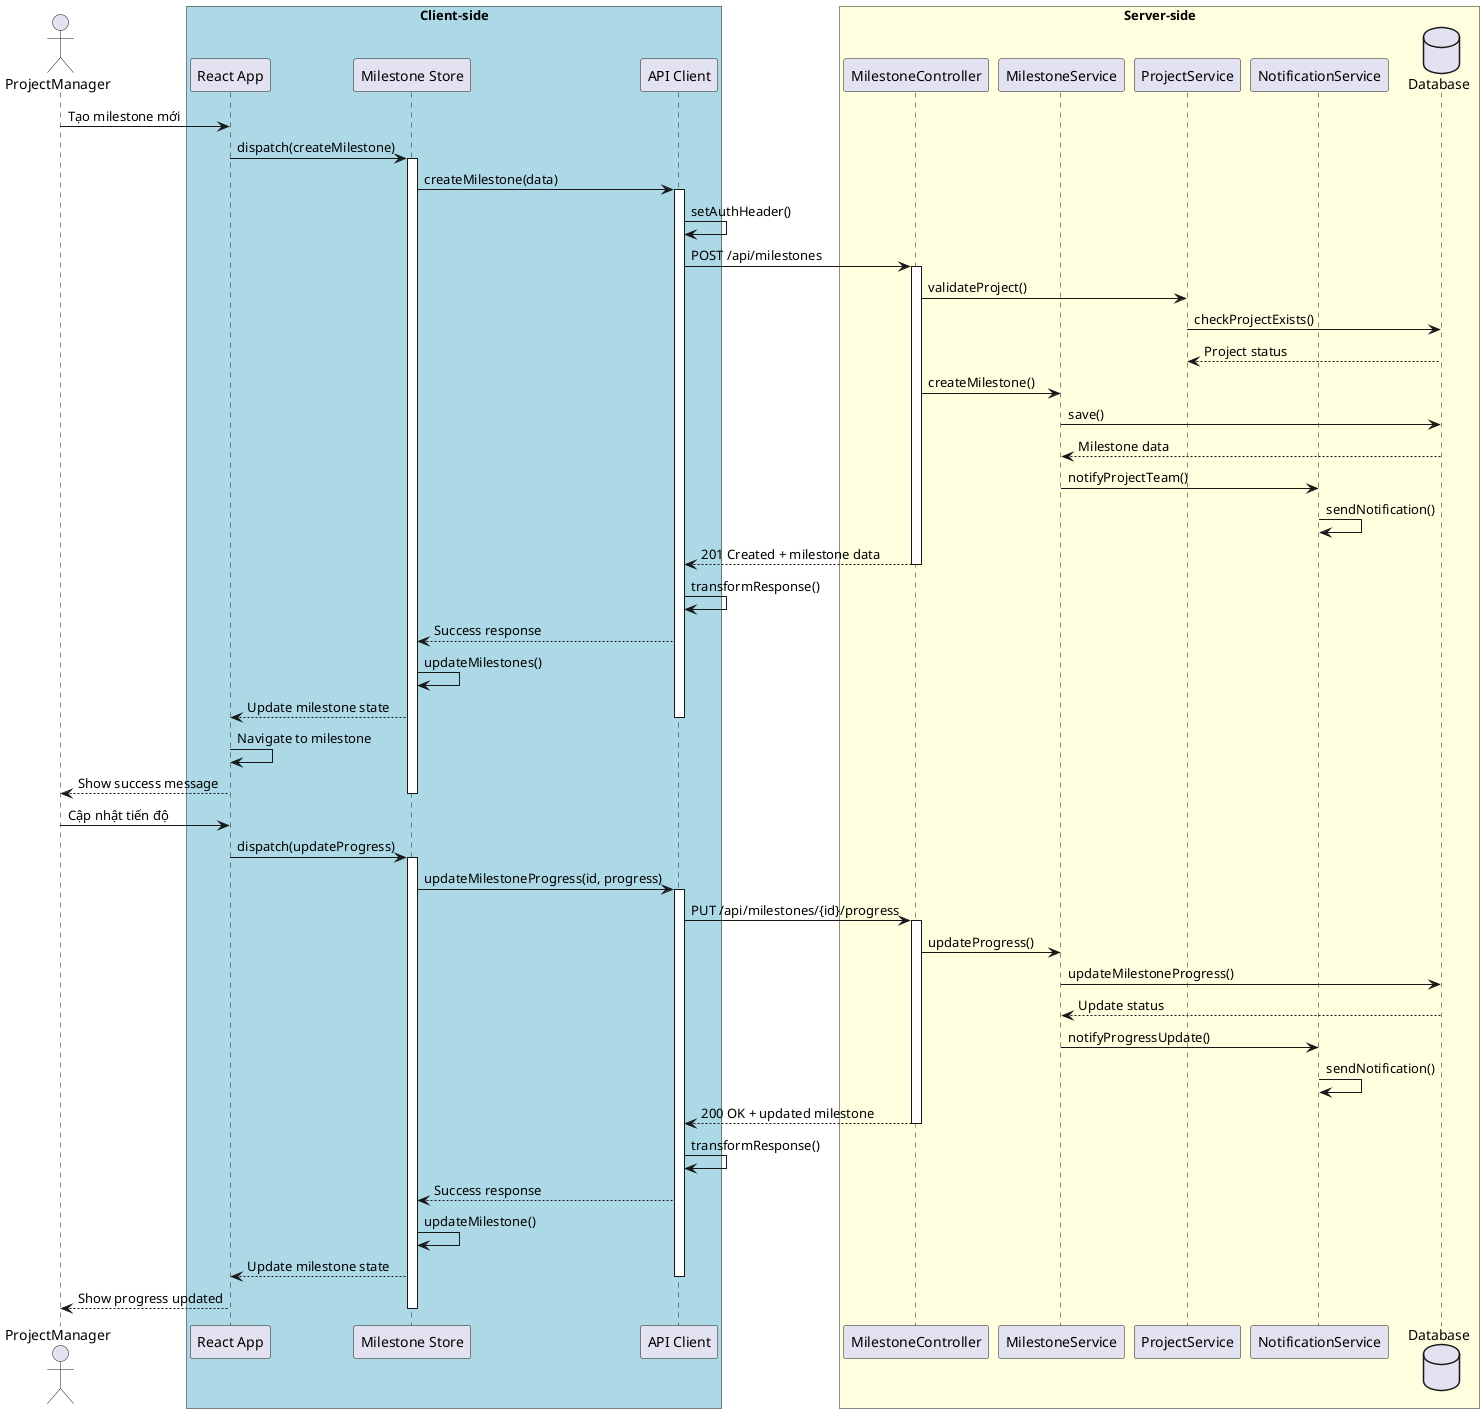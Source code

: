 @startuml
actor ProjectManager
box "Client-side" #LightBlue
participant "React App" as Client
participant "Milestone Store" as MileStore
participant "API Client" as API
end box

box "Server-side" #LightYellow
participant "MilestoneController" as MileCtrl
participant "MilestoneService" as MileSvc
participant "ProjectService" as ProjSvc
participant "NotificationService" as NotifSvc
database "Database" as DB
end box

ProjectManager -> Client: Tạo milestone mới
Client -> MileStore: dispatch(createMilestone)

activate MileStore
MileStore -> API: createMilestone(data)

activate API
API -> API: setAuthHeader()
API -> MileCtrl: POST /api/milestones

activate MileCtrl
MileCtrl -> ProjSvc: validateProject()
ProjSvc -> DB: checkProjectExists()
DB --> ProjSvc: Project status

MileCtrl -> MileSvc: createMilestone()
MileSvc -> DB: save()
DB --> MileSvc: Milestone data

MileSvc -> NotifSvc: notifyProjectTeam()
NotifSvc -> NotifSvc: sendNotification()

MileCtrl --> API: 201 Created + milestone data
deactivate MileCtrl

API -> API: transformResponse()
API --> MileStore: Success response

MileStore -> MileStore: updateMilestones()
MileStore --> Client: Update milestone state
deactivate API

Client -> Client: Navigate to milestone
Client --> ProjectManager: Show success message
deactivate MileStore

ProjectManager -> Client: Cập nhật tiến độ
Client -> MileStore: dispatch(updateProgress)

activate MileStore
MileStore -> API: updateMilestoneProgress(id, progress)

activate API
API -> MileCtrl: PUT /api/milestones/{id}/progress

activate MileCtrl
MileCtrl -> MileSvc: updateProgress()
MileSvc -> DB: updateMilestoneProgress()
DB --> MileSvc: Update status

MileSvc -> NotifSvc: notifyProgressUpdate()
NotifSvc -> NotifSvc: sendNotification()

MileCtrl --> API: 200 OK + updated milestone
deactivate MileCtrl

API -> API: transformResponse()
API --> MileStore: Success response

MileStore -> MileStore: updateMilestone()
MileStore --> Client: Update milestone state
deactivate API

Client --> ProjectManager: Show progress updated
deactivate MileStore

@enduml 